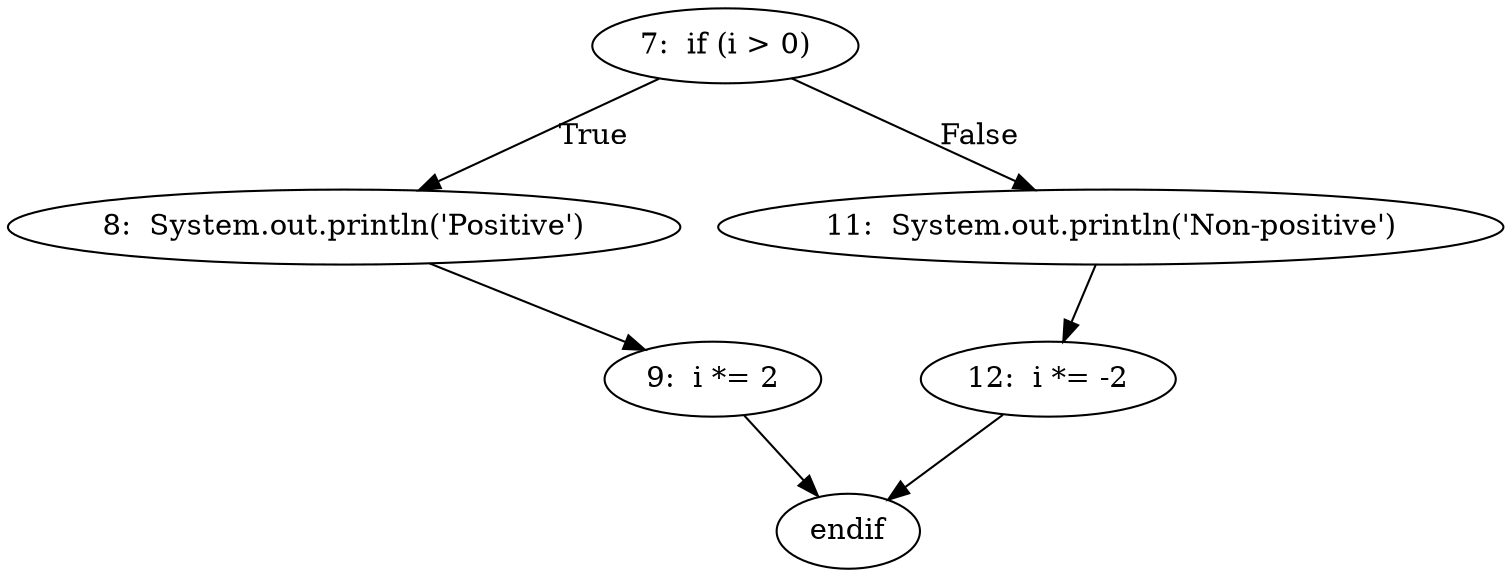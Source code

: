 digraph sub_CFG {
   // graph-vertices
   n4   [label="7:  if (i > 0)"];
   n5   [label="8:  System.out.println('Positive')"];
   n6   [label="9:  i *= 2"];
   n7   [label="endif"];
   n8   [label="11:  System.out.println('Non-positive')"];
   n9   [label="12:  i *= -2"];
   // graph-edges
   n4 -> n5   [label="True"];
   n5 -> n6;
   n6 -> n7;
   n4 -> n8   [label="False"];
   n8 -> n9;
   n9 -> n7;
   // end-of-graph
}
